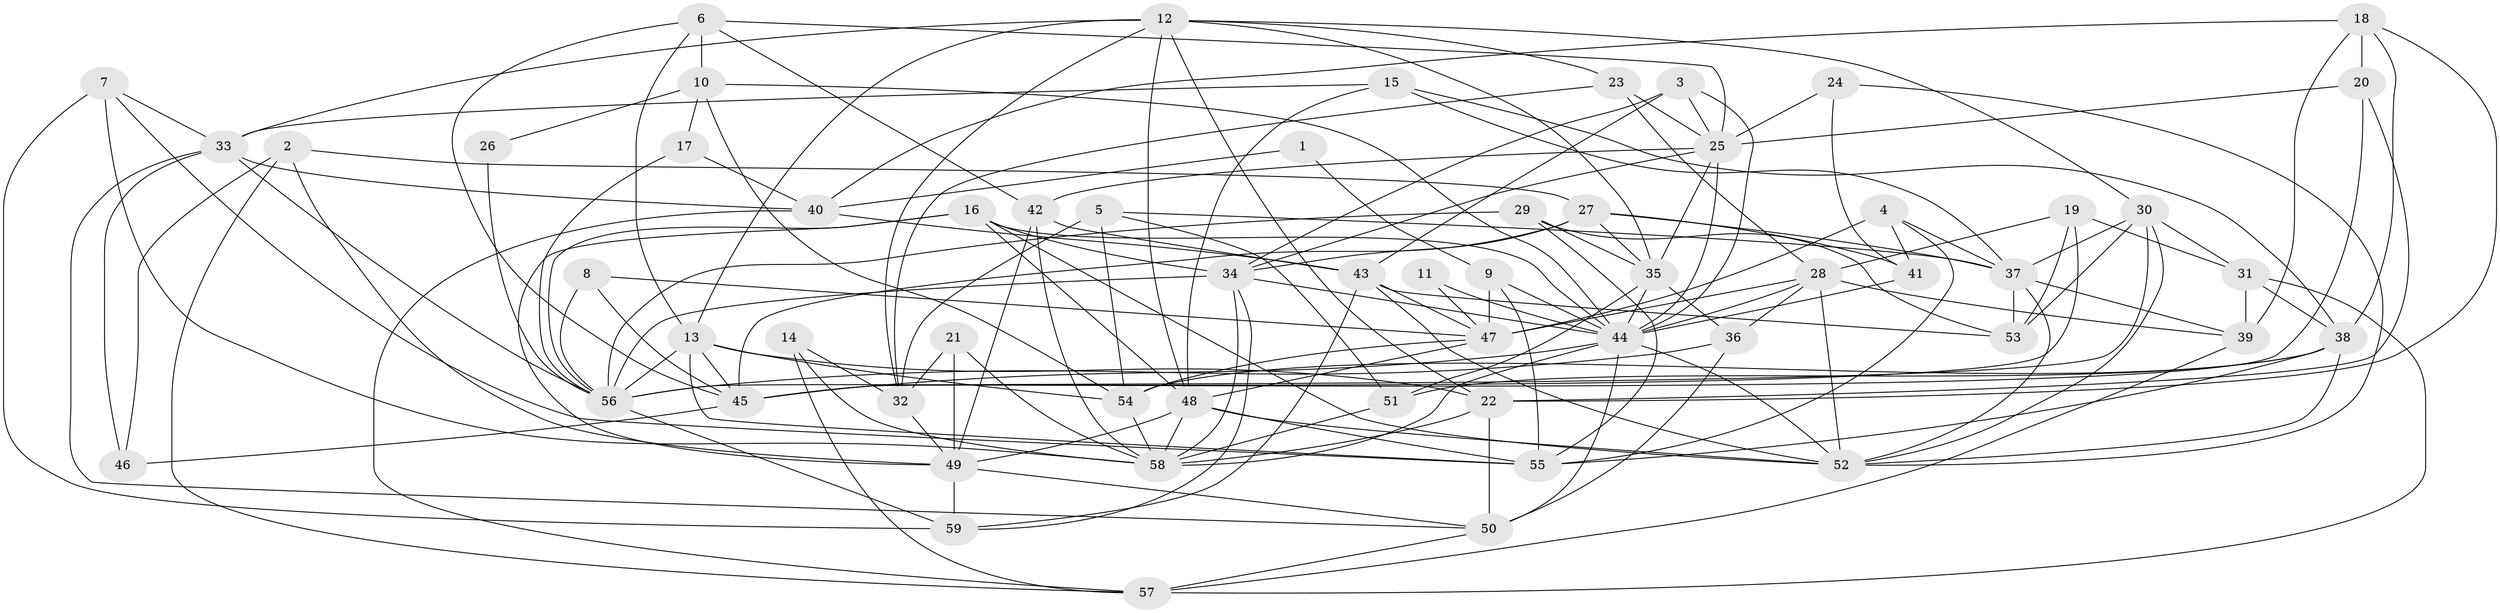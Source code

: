 // original degree distribution, {2: 0.10256410256410256, 3: 0.3162393162393162, 6: 0.1111111111111111, 4: 0.3162393162393162, 7: 0.05982905982905983, 5: 0.08547008547008547, 8: 0.008547008547008548}
// Generated by graph-tools (version 1.1) at 2025/50/03/09/25 03:50:06]
// undirected, 59 vertices, 166 edges
graph export_dot {
graph [start="1"]
  node [color=gray90,style=filled];
  1;
  2;
  3;
  4;
  5;
  6;
  7;
  8;
  9;
  10;
  11;
  12;
  13;
  14;
  15;
  16;
  17;
  18;
  19;
  20;
  21;
  22;
  23;
  24;
  25;
  26;
  27;
  28;
  29;
  30;
  31;
  32;
  33;
  34;
  35;
  36;
  37;
  38;
  39;
  40;
  41;
  42;
  43;
  44;
  45;
  46;
  47;
  48;
  49;
  50;
  51;
  52;
  53;
  54;
  55;
  56;
  57;
  58;
  59;
  1 -- 9 [weight=1.0];
  1 -- 40 [weight=1.0];
  2 -- 27 [weight=1.0];
  2 -- 46 [weight=1.0];
  2 -- 49 [weight=1.0];
  2 -- 57 [weight=1.0];
  3 -- 25 [weight=1.0];
  3 -- 34 [weight=1.0];
  3 -- 43 [weight=1.0];
  3 -- 44 [weight=1.0];
  4 -- 37 [weight=1.0];
  4 -- 41 [weight=1.0];
  4 -- 47 [weight=1.0];
  4 -- 55 [weight=1.0];
  5 -- 32 [weight=1.0];
  5 -- 37 [weight=1.0];
  5 -- 51 [weight=1.0];
  5 -- 54 [weight=1.0];
  6 -- 10 [weight=1.0];
  6 -- 13 [weight=1.0];
  6 -- 25 [weight=1.0];
  6 -- 42 [weight=1.0];
  6 -- 45 [weight=1.0];
  7 -- 33 [weight=1.0];
  7 -- 55 [weight=1.0];
  7 -- 58 [weight=1.0];
  7 -- 59 [weight=1.0];
  8 -- 45 [weight=1.0];
  8 -- 47 [weight=1.0];
  8 -- 56 [weight=1.0];
  9 -- 44 [weight=1.0];
  9 -- 47 [weight=1.0];
  9 -- 55 [weight=2.0];
  10 -- 17 [weight=1.0];
  10 -- 26 [weight=1.0];
  10 -- 44 [weight=1.0];
  10 -- 54 [weight=1.0];
  11 -- 44 [weight=1.0];
  11 -- 47 [weight=1.0];
  12 -- 13 [weight=1.0];
  12 -- 22 [weight=1.0];
  12 -- 23 [weight=1.0];
  12 -- 30 [weight=1.0];
  12 -- 32 [weight=1.0];
  12 -- 33 [weight=1.0];
  12 -- 35 [weight=1.0];
  12 -- 48 [weight=1.0];
  13 -- 22 [weight=1.0];
  13 -- 45 [weight=1.0];
  13 -- 54 [weight=1.0];
  13 -- 55 [weight=1.0];
  13 -- 56 [weight=1.0];
  14 -- 32 [weight=1.0];
  14 -- 57 [weight=1.0];
  14 -- 58 [weight=1.0];
  15 -- 33 [weight=1.0];
  15 -- 37 [weight=1.0];
  15 -- 38 [weight=1.0];
  15 -- 48 [weight=1.0];
  16 -- 34 [weight=1.0];
  16 -- 44 [weight=1.0];
  16 -- 48 [weight=1.0];
  16 -- 49 [weight=1.0];
  16 -- 52 [weight=1.0];
  16 -- 56 [weight=1.0];
  17 -- 40 [weight=1.0];
  17 -- 56 [weight=1.0];
  18 -- 20 [weight=1.0];
  18 -- 22 [weight=1.0];
  18 -- 38 [weight=1.0];
  18 -- 39 [weight=1.0];
  18 -- 40 [weight=1.0];
  19 -- 28 [weight=1.0];
  19 -- 31 [weight=1.0];
  19 -- 53 [weight=1.0];
  19 -- 56 [weight=1.0];
  20 -- 22 [weight=1.0];
  20 -- 25 [weight=1.0];
  20 -- 45 [weight=1.0];
  21 -- 32 [weight=1.0];
  21 -- 49 [weight=1.0];
  21 -- 58 [weight=1.0];
  22 -- 50 [weight=1.0];
  22 -- 58 [weight=1.0];
  23 -- 25 [weight=1.0];
  23 -- 28 [weight=1.0];
  23 -- 32 [weight=1.0];
  24 -- 25 [weight=1.0];
  24 -- 41 [weight=1.0];
  24 -- 52 [weight=1.0];
  25 -- 34 [weight=1.0];
  25 -- 35 [weight=1.0];
  25 -- 42 [weight=1.0];
  25 -- 44 [weight=1.0];
  26 -- 56 [weight=1.0];
  27 -- 34 [weight=1.0];
  27 -- 35 [weight=1.0];
  27 -- 37 [weight=1.0];
  27 -- 41 [weight=1.0];
  27 -- 45 [weight=1.0];
  28 -- 36 [weight=1.0];
  28 -- 39 [weight=1.0];
  28 -- 44 [weight=1.0];
  28 -- 47 [weight=1.0];
  28 -- 52 [weight=1.0];
  29 -- 35 [weight=1.0];
  29 -- 53 [weight=1.0];
  29 -- 55 [weight=1.0];
  29 -- 56 [weight=1.0];
  30 -- 31 [weight=1.0];
  30 -- 37 [weight=1.0];
  30 -- 45 [weight=1.0];
  30 -- 52 [weight=1.0];
  30 -- 53 [weight=1.0];
  31 -- 38 [weight=1.0];
  31 -- 39 [weight=1.0];
  31 -- 57 [weight=1.0];
  32 -- 49 [weight=1.0];
  33 -- 40 [weight=2.0];
  33 -- 46 [weight=1.0];
  33 -- 50 [weight=1.0];
  33 -- 56 [weight=1.0];
  34 -- 44 [weight=1.0];
  34 -- 56 [weight=2.0];
  34 -- 58 [weight=1.0];
  34 -- 59 [weight=1.0];
  35 -- 36 [weight=1.0];
  35 -- 44 [weight=1.0];
  35 -- 51 [weight=1.0];
  36 -- 50 [weight=1.0];
  36 -- 56 [weight=1.0];
  37 -- 39 [weight=1.0];
  37 -- 52 [weight=1.0];
  37 -- 53 [weight=1.0];
  38 -- 51 [weight=1.0];
  38 -- 52 [weight=1.0];
  38 -- 54 [weight=1.0];
  38 -- 55 [weight=1.0];
  39 -- 57 [weight=1.0];
  40 -- 43 [weight=1.0];
  40 -- 57 [weight=1.0];
  41 -- 44 [weight=1.0];
  42 -- 43 [weight=1.0];
  42 -- 49 [weight=1.0];
  42 -- 58 [weight=1.0];
  43 -- 47 [weight=1.0];
  43 -- 52 [weight=1.0];
  43 -- 53 [weight=1.0];
  43 -- 59 [weight=1.0];
  44 -- 45 [weight=1.0];
  44 -- 50 [weight=2.0];
  44 -- 52 [weight=1.0];
  44 -- 58 [weight=1.0];
  45 -- 46 [weight=1.0];
  47 -- 48 [weight=1.0];
  47 -- 54 [weight=2.0];
  48 -- 49 [weight=1.0];
  48 -- 52 [weight=1.0];
  48 -- 55 [weight=1.0];
  48 -- 58 [weight=1.0];
  49 -- 50 [weight=1.0];
  49 -- 59 [weight=1.0];
  50 -- 57 [weight=1.0];
  51 -- 58 [weight=1.0];
  54 -- 58 [weight=1.0];
  56 -- 59 [weight=1.0];
}
